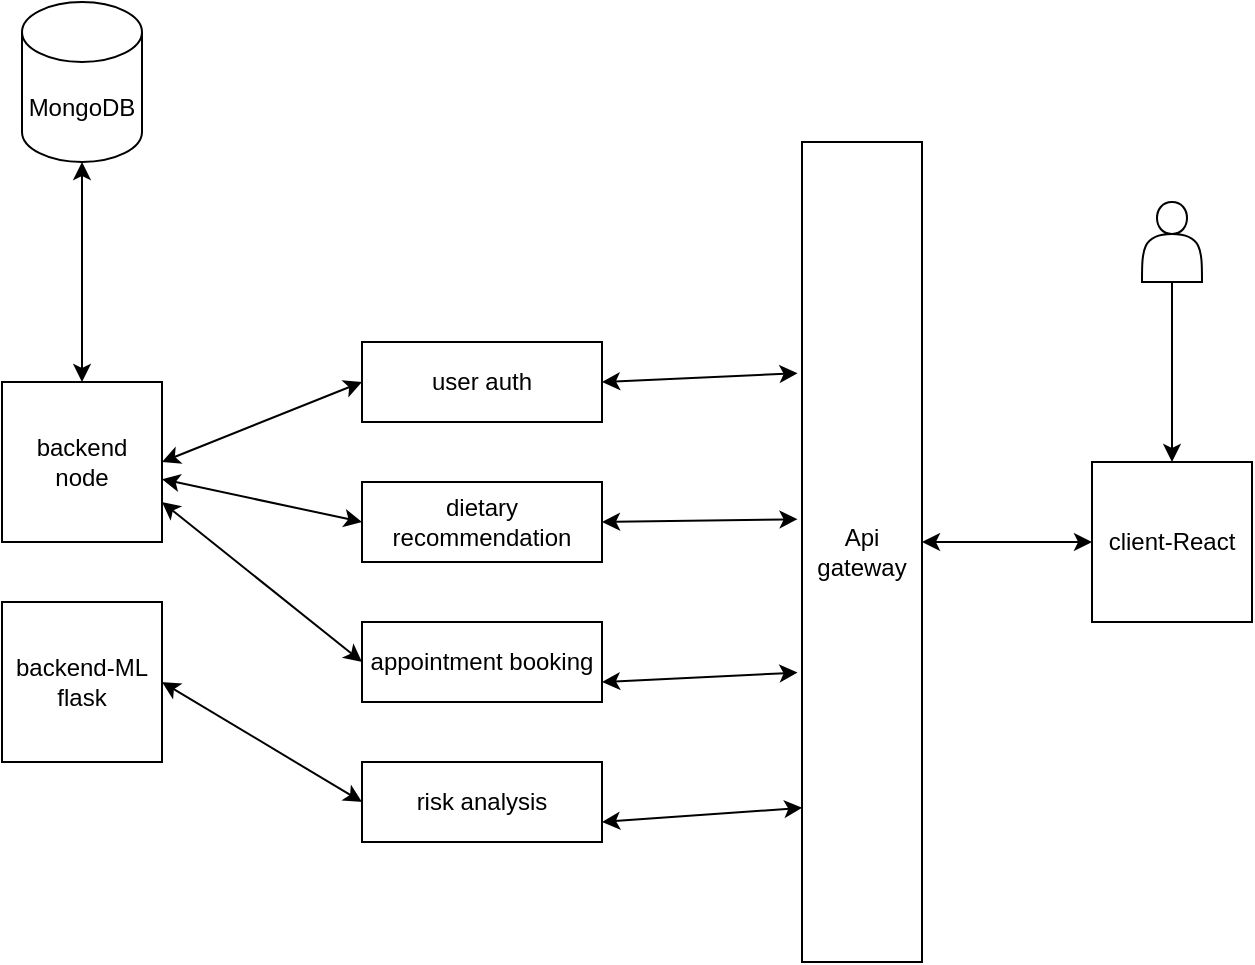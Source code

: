 <mxfile version="24.2.5" type="device">
  <diagram name="Page-1" id="EhtNsRnIxU-AGJVT-wYd">
    <mxGraphModel dx="588" dy="1548" grid="1" gridSize="10" guides="1" tooltips="1" connect="1" arrows="1" fold="1" page="1" pageScale="1" pageWidth="827" pageHeight="1169" math="0" shadow="0">
      <root>
        <mxCell id="0" />
        <mxCell id="1" parent="0" />
        <mxCell id="QP0HA9HigsDkOwDpWudq-1" value="client-React" style="whiteSpace=wrap;html=1;aspect=fixed;" parent="1" vertex="1">
          <mxGeometry x="625" y="200" width="80" height="80" as="geometry" />
        </mxCell>
        <mxCell id="QP0HA9HigsDkOwDpWudq-2" value="backend&lt;div&gt;node&lt;/div&gt;" style="whiteSpace=wrap;html=1;aspect=fixed;" parent="1" vertex="1">
          <mxGeometry x="80" y="160" width="80" height="80" as="geometry" />
        </mxCell>
        <mxCell id="QP0HA9HigsDkOwDpWudq-3" value="Api gateway" style="rounded=0;whiteSpace=wrap;html=1;" parent="1" vertex="1">
          <mxGeometry x="480" y="40" width="60" height="410" as="geometry" />
        </mxCell>
        <mxCell id="QP0HA9HigsDkOwDpWudq-4" value="user auth" style="rounded=0;whiteSpace=wrap;html=1;" parent="1" vertex="1">
          <mxGeometry x="260" y="140" width="120" height="40" as="geometry" />
        </mxCell>
        <mxCell id="QP0HA9HigsDkOwDpWudq-5" value="dietary recommendation" style="rounded=0;whiteSpace=wrap;html=1;" parent="1" vertex="1">
          <mxGeometry x="260" y="210" width="120" height="40" as="geometry" />
        </mxCell>
        <mxCell id="QP0HA9HigsDkOwDpWudq-12" value="appointment booking" style="rounded=0;whiteSpace=wrap;html=1;" parent="1" vertex="1">
          <mxGeometry x="260" y="280" width="120" height="40" as="geometry" />
        </mxCell>
        <mxCell id="977FdMLtxSqQcIu-mQvR-5" style="edgeStyle=orthogonalEdgeStyle;rounded=0;orthogonalLoop=1;jettySize=auto;html=1;exitX=0.5;exitY=1;exitDx=0;exitDy=0;entryX=0.5;entryY=0;entryDx=0;entryDy=0;" edge="1" parent="1" source="QP0HA9HigsDkOwDpWudq-22" target="QP0HA9HigsDkOwDpWudq-1">
          <mxGeometry relative="1" as="geometry">
            <mxPoint x="664.824" y="160" as="targetPoint" />
          </mxGeometry>
        </mxCell>
        <mxCell id="QP0HA9HigsDkOwDpWudq-22" value="" style="shape=actor;whiteSpace=wrap;html=1;" parent="1" vertex="1">
          <mxGeometry x="650" y="70" width="30" height="40" as="geometry" />
        </mxCell>
        <mxCell id="QP0HA9HigsDkOwDpWudq-23" value="MongoDB" style="shape=cylinder3;whiteSpace=wrap;html=1;boundedLbl=1;backgroundOutline=1;size=15;" parent="1" vertex="1">
          <mxGeometry x="90" y="-30" width="60" height="80" as="geometry" />
        </mxCell>
        <mxCell id="977FdMLtxSqQcIu-mQvR-1" value="backend-ML&lt;div&gt;flask&lt;/div&gt;" style="whiteSpace=wrap;html=1;aspect=fixed;" vertex="1" parent="1">
          <mxGeometry x="80" y="270" width="80" height="80" as="geometry" />
        </mxCell>
        <mxCell id="977FdMLtxSqQcIu-mQvR-2" value="risk analysis" style="rounded=0;whiteSpace=wrap;html=1;" vertex="1" parent="1">
          <mxGeometry x="260" y="350" width="120" height="40" as="geometry" />
        </mxCell>
        <mxCell id="977FdMLtxSqQcIu-mQvR-8" value="" style="endArrow=classic;startArrow=classic;html=1;rounded=0;" edge="1" parent="1" target="QP0HA9HigsDkOwDpWudq-1">
          <mxGeometry width="50" height="50" relative="1" as="geometry">
            <mxPoint x="540" y="240" as="sourcePoint" />
            <mxPoint x="590" y="190" as="targetPoint" />
          </mxGeometry>
        </mxCell>
        <mxCell id="977FdMLtxSqQcIu-mQvR-9" value="" style="endArrow=classic;startArrow=classic;html=1;rounded=0;entryX=-0.037;entryY=0.46;entryDx=0;entryDy=0;entryPerimeter=0;" edge="1" parent="1" target="QP0HA9HigsDkOwDpWudq-3">
          <mxGeometry width="50" height="50" relative="1" as="geometry">
            <mxPoint x="380" y="230" as="sourcePoint" />
            <mxPoint x="430" y="180" as="targetPoint" />
          </mxGeometry>
        </mxCell>
        <mxCell id="977FdMLtxSqQcIu-mQvR-10" value="" style="endArrow=classic;startArrow=classic;html=1;rounded=0;entryX=-0.037;entryY=0.647;entryDx=0;entryDy=0;entryPerimeter=0;" edge="1" parent="1" target="QP0HA9HigsDkOwDpWudq-3">
          <mxGeometry width="50" height="50" relative="1" as="geometry">
            <mxPoint x="380" y="310" as="sourcePoint" />
            <mxPoint x="430" y="260" as="targetPoint" />
          </mxGeometry>
        </mxCell>
        <mxCell id="977FdMLtxSqQcIu-mQvR-11" value="" style="endArrow=classic;startArrow=classic;html=1;rounded=0;entryX=-0.037;entryY=0.282;entryDx=0;entryDy=0;entryPerimeter=0;exitX=1;exitY=0.5;exitDx=0;exitDy=0;" edge="1" parent="1" source="QP0HA9HigsDkOwDpWudq-4" target="QP0HA9HigsDkOwDpWudq-3">
          <mxGeometry width="50" height="50" relative="1" as="geometry">
            <mxPoint x="390" y="170" as="sourcePoint" />
            <mxPoint x="410" y="130" as="targetPoint" />
          </mxGeometry>
        </mxCell>
        <mxCell id="977FdMLtxSqQcIu-mQvR-12" value="" style="endArrow=classic;startArrow=classic;html=1;rounded=0;entryX=0.002;entryY=0.812;entryDx=0;entryDy=0;entryPerimeter=0;" edge="1" parent="1" target="QP0HA9HigsDkOwDpWudq-3">
          <mxGeometry width="50" height="50" relative="1" as="geometry">
            <mxPoint x="380" y="380" as="sourcePoint" />
            <mxPoint x="430" y="330" as="targetPoint" />
          </mxGeometry>
        </mxCell>
        <mxCell id="977FdMLtxSqQcIu-mQvR-14" value="" style="endArrow=classic;startArrow=classic;html=1;rounded=0;entryX=0;entryY=0.5;entryDx=0;entryDy=0;exitX=1;exitY=0.5;exitDx=0;exitDy=0;" edge="1" parent="1" source="977FdMLtxSqQcIu-mQvR-1" target="977FdMLtxSqQcIu-mQvR-2">
          <mxGeometry width="50" height="50" relative="1" as="geometry">
            <mxPoint x="160" y="320" as="sourcePoint" />
            <mxPoint x="210" y="270" as="targetPoint" />
          </mxGeometry>
        </mxCell>
        <mxCell id="977FdMLtxSqQcIu-mQvR-15" value="" style="endArrow=classic;startArrow=classic;html=1;rounded=0;entryX=0;entryY=0.5;entryDx=0;entryDy=0;" edge="1" parent="1" target="QP0HA9HigsDkOwDpWudq-4">
          <mxGeometry width="50" height="50" relative="1" as="geometry">
            <mxPoint x="160" y="200" as="sourcePoint" />
            <mxPoint x="210" y="150" as="targetPoint" />
          </mxGeometry>
        </mxCell>
        <mxCell id="977FdMLtxSqQcIu-mQvR-16" value="" style="endArrow=classic;startArrow=classic;html=1;rounded=0;entryX=0;entryY=0.5;entryDx=0;entryDy=0;" edge="1" parent="1" source="QP0HA9HigsDkOwDpWudq-2" target="QP0HA9HigsDkOwDpWudq-5">
          <mxGeometry width="50" height="50" relative="1" as="geometry">
            <mxPoint x="190" y="220" as="sourcePoint" />
            <mxPoint x="210" y="160" as="targetPoint" />
          </mxGeometry>
        </mxCell>
        <mxCell id="977FdMLtxSqQcIu-mQvR-17" value="" style="endArrow=classic;startArrow=classic;html=1;rounded=0;entryX=0;entryY=0.5;entryDx=0;entryDy=0;exitX=1;exitY=0.75;exitDx=0;exitDy=0;" edge="1" parent="1" source="QP0HA9HigsDkOwDpWudq-2" target="QP0HA9HigsDkOwDpWudq-12">
          <mxGeometry width="50" height="50" relative="1" as="geometry">
            <mxPoint x="160" y="210" as="sourcePoint" />
            <mxPoint x="210" y="160" as="targetPoint" />
          </mxGeometry>
        </mxCell>
        <mxCell id="977FdMLtxSqQcIu-mQvR-18" value="" style="endArrow=classic;startArrow=classic;html=1;rounded=0;exitX=0.5;exitY=0;exitDx=0;exitDy=0;entryX=0.5;entryY=1;entryDx=0;entryDy=0;entryPerimeter=0;" edge="1" parent="1" source="QP0HA9HigsDkOwDpWudq-2" target="QP0HA9HigsDkOwDpWudq-23">
          <mxGeometry width="50" height="50" relative="1" as="geometry">
            <mxPoint x="190" y="110" as="sourcePoint" />
            <mxPoint x="240" y="60" as="targetPoint" />
          </mxGeometry>
        </mxCell>
      </root>
    </mxGraphModel>
  </diagram>
</mxfile>
